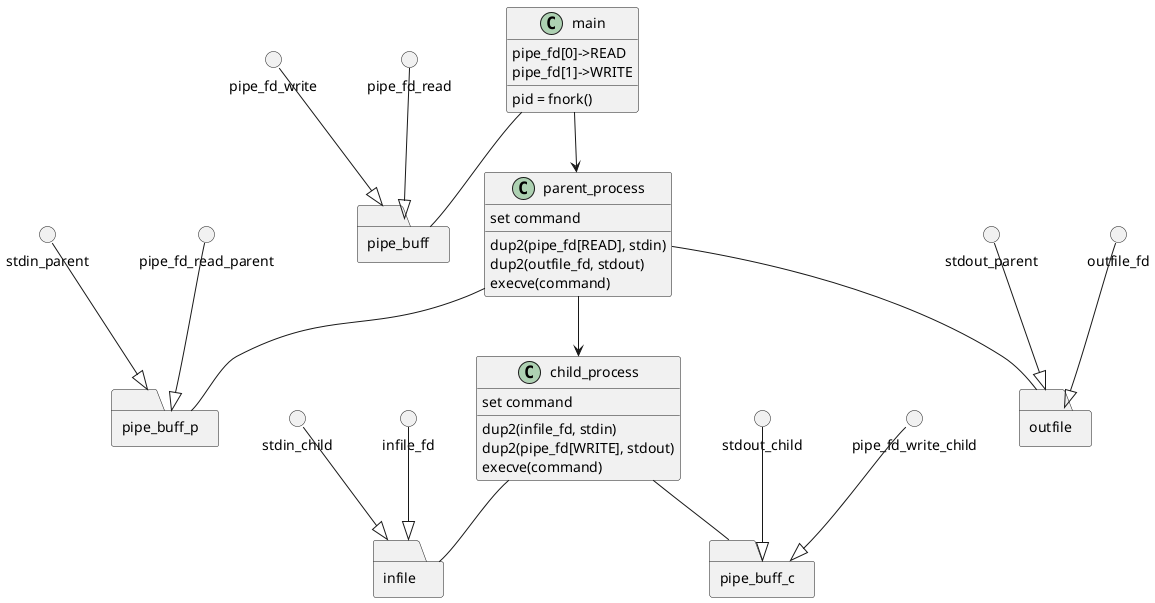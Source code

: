 @startuml

class main{
	pipe_fd[0]->READ
	pipe_fd[1]->WRITE
	pid = fnork()
}

class child_process{
	set command
	dup2(infile_fd, stdin)
	dup2(pipe_fd[WRITE], stdout)
	execve(command)
}

class parent_process{
	set command
	dup2(pipe_fd[READ], stdin)
	dup2(outfile_fd, stdout)
	execve(command)
}

circle stdin_child

circle stdout_child

circle stdin_parent

circle stdout_parent

circle outfile_fd

circle infile_fd

circle pipe_fd_write

circle pipe_fd_read

circle pipe_fd_write_child

circle pipe_fd_read_parent

package outfile <<Folder>> {
}

package infile <<Folder>> {
}

package pipe_buff <<Folder>> {
}

package pipe_buff_c <<Folder>> {
}

package pipe_buff_p <<Folder>> {
}

main --> parent_process
parent_process --> child_process

main -- pipe_buff

child_process -- infile
child_process -- pipe_buff_c

parent_process -- pipe_buff_p
parent_process -- outfile


pipe_fd_write --|> pipe_buff
pipe_fd_read --|> pipe_buff


stdin_child --|> infile
infile_fd --|> infile

pipe_fd_write_child --|> pipe_buff_c
stdout_child --|> pipe_buff_c

pipe_fd_read_parent --|> pipe_buff_p
stdin_parent --|> pipe_buff_p

stdout_parent --|> outfile
outfile_fd --|> outfile

@enduml


	check the numbers of arguments
	==
	folk
	parent process wait
	pretreate
	child process excute command
	->pipe excute command to parent process
	->if error -> eixt and catch and print error message from strerror

class pretreate{
	==
	find the command in the environment variables(notice the NULL case)
	..
	if file of command exist -> excute
	else
		get PATH strings and split to list
		starjoin all PATH list with argv(not option)
		find flie of command
}
